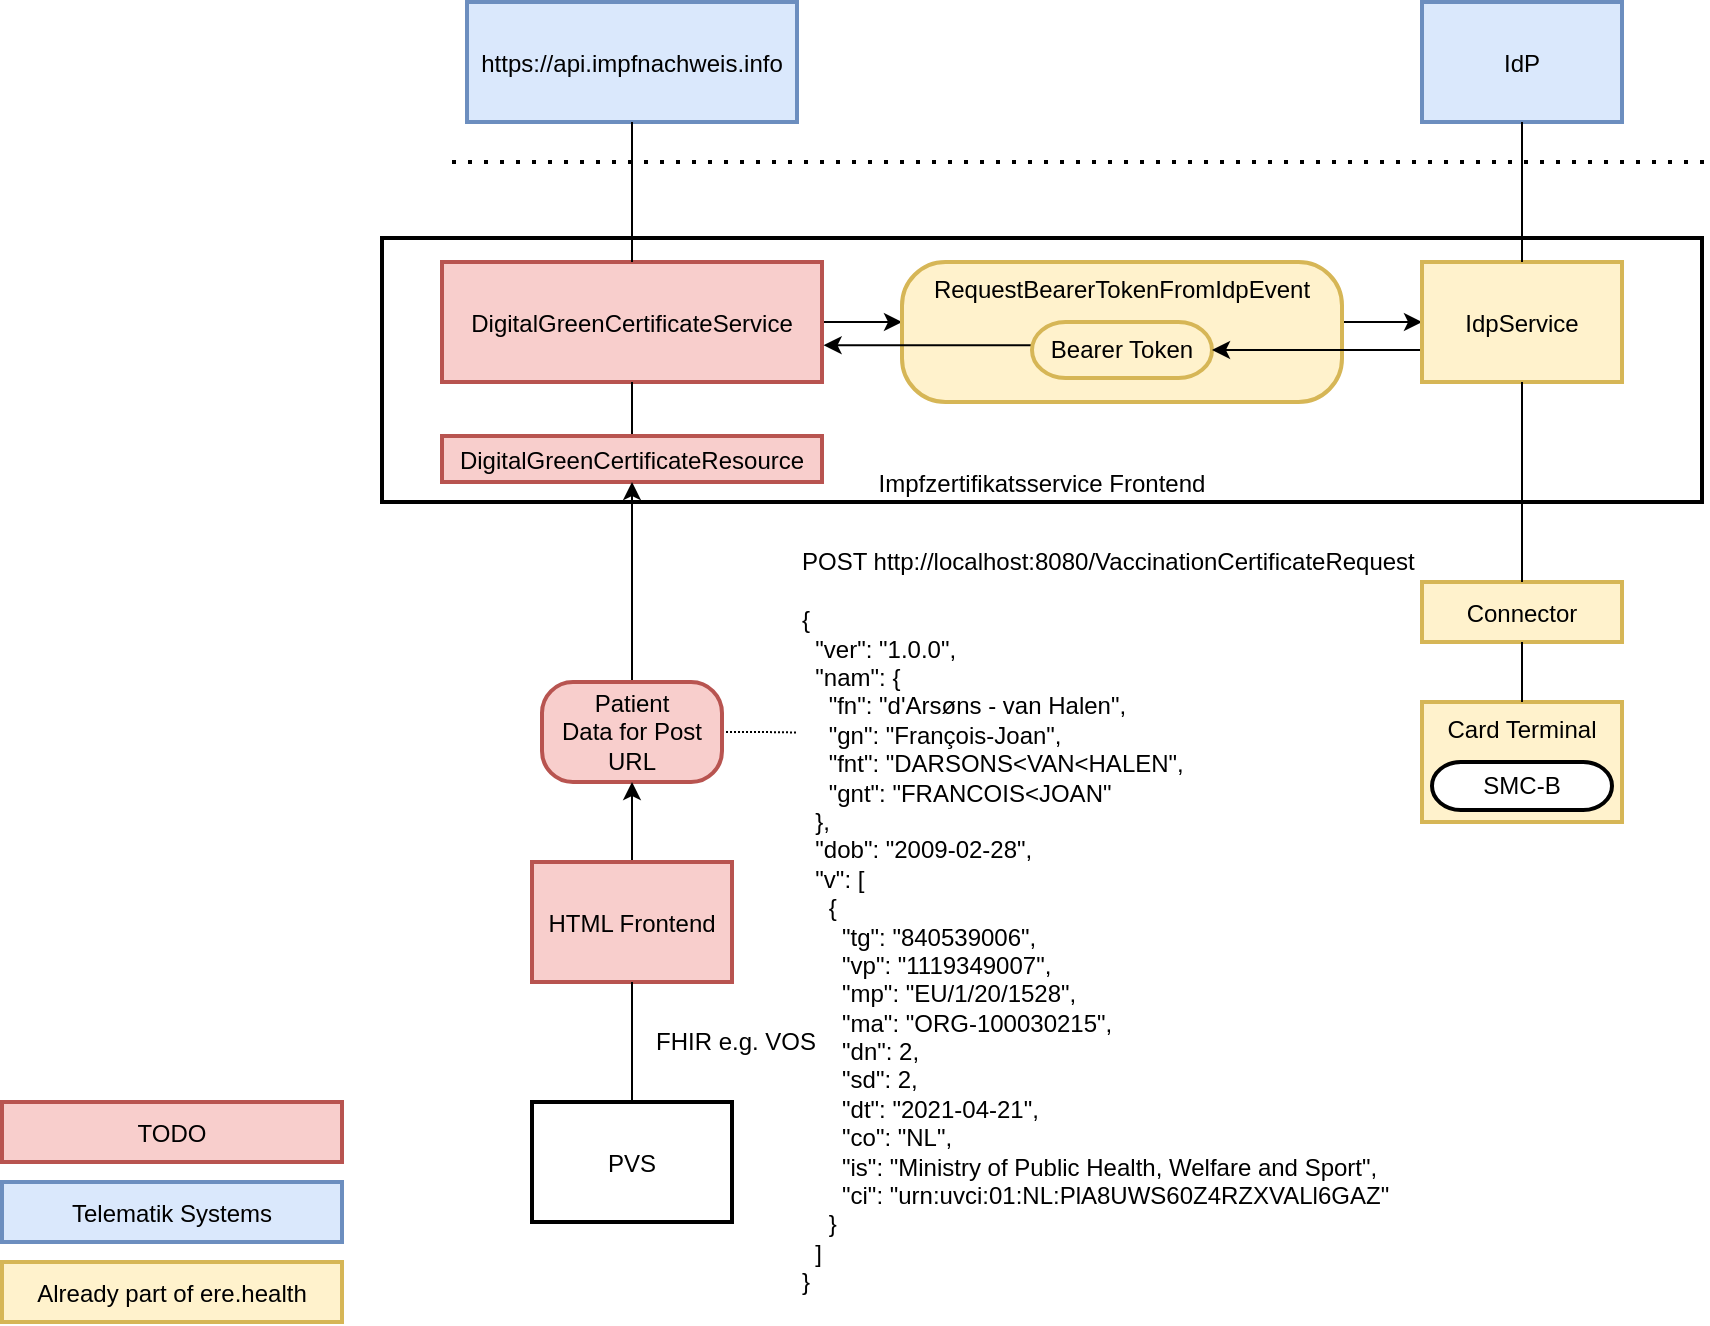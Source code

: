 <mxfile>
    <diagram id="rQ92beCMy6onAW36sVL1" name="overview">
        <mxGraphModel dx="1229" dy="913" grid="1" gridSize="10" guides="1" tooltips="1" connect="1" arrows="1" fold="1" page="1" pageScale="1" pageWidth="827" pageHeight="1169" math="0" shadow="0">
            <root>
                <mxCell id="0"/>
                <mxCell id="1" parent="0"/>
                <mxCell id="36" value="Impfzertifikatsservice Frontend" style="shape=agent;offsetSize=8;strokeWidth=2;verticalAlign=bottom;" parent="1" vertex="1">
                    <mxGeometry x="220" y="378" width="660" height="132" as="geometry"/>
                </mxCell>
                <mxCell id="10" style="edgeStyle=orthogonalEdgeStyle;rounded=0;orthogonalLoop=1;jettySize=auto;html=1;" parent="1" source="2" target="8" edge="1">
                    <mxGeometry relative="1" as="geometry">
                        <Array as="points">
                            <mxPoint x="470" y="420"/>
                            <mxPoint x="470" y="420"/>
                        </Array>
                    </mxGeometry>
                </mxCell>
                <mxCell id="2" value="DigitalGreenCertificateService" style="shape=agent;offsetSize=8;strokeWidth=2;fillColor=#f8cecc;strokeColor=#b85450;" parent="1" vertex="1">
                    <mxGeometry x="250" y="390" width="190" height="60" as="geometry"/>
                </mxCell>
                <mxCell id="3" value="" style="shape=useedge;vertical=true;endArrow=none;useSignPosition=left;useSignDirection=none;entryX=0.5;entryY=1;entryDx=0;entryDy=0;exitX=0.5;exitY=0;exitDx=0;exitDy=0;" parent="1" source="4" target="2" edge="1">
                    <mxGeometry height="160" relative="1" as="geometry">
                        <mxPoint x="340" y="500" as="sourcePoint"/>
                        <mxPoint x="360" y="470" as="targetPoint"/>
                    </mxGeometry>
                </mxCell>
                <mxCell id="4" value="DigitalGreenCertificateResource" style="shape=agent;offsetSize=8;strokeWidth=2;fillColor=#f8cecc;strokeColor=#b85450;" parent="1" vertex="1">
                    <mxGeometry x="250" y="477" width="190" height="23" as="geometry"/>
                </mxCell>
                <mxCell id="6" style="edgeStyle=orthogonalEdgeStyle;rounded=0;orthogonalLoop=1;jettySize=auto;html=1;" parent="1" source="5" target="4" edge="1">
                    <mxGeometry relative="1" as="geometry"/>
                </mxCell>
                <mxCell id="30" style="edgeStyle=orthogonalEdgeStyle;rounded=0;orthogonalLoop=1;jettySize=auto;html=1;entryX=0;entryY=0.25;entryDx=0;entryDy=0;endArrow=none;endFill=0;dashed=1;dashPattern=1 1;" parent="1" source="5" target="7" edge="1">
                    <mxGeometry relative="1" as="geometry"/>
                </mxCell>
                <mxCell id="5" value="Patient&lt;br&gt;Data for Post URL" style="rounded=1;whiteSpace=wrap;html=1;arcSize=31;strokeWidth=2;fillColor=#f8cecc;strokeColor=#b85450;" parent="1" vertex="1">
                    <mxGeometry x="300" y="600" width="90" height="50" as="geometry"/>
                </mxCell>
                <mxCell id="7" value="POST http://localhost:8080/VaccinationCertificateRequest&lt;br&gt;&lt;div&gt;&lt;br&gt;&lt;/div&gt;&lt;div&gt;{&lt;/div&gt;&lt;div&gt;&amp;nbsp; &quot;ver&quot;: &quot;1.0.0&quot;,&lt;/div&gt;&lt;div&gt;&amp;nbsp; &quot;nam&quot;: {&lt;/div&gt;&lt;div&gt;&amp;nbsp; &amp;nbsp; &quot;fn&quot;: &quot;d'Arsøns - van Halen&quot;,&lt;/div&gt;&lt;div&gt;&amp;nbsp; &amp;nbsp; &quot;gn&quot;: &quot;François-Joan&quot;,&lt;/div&gt;&lt;div&gt;&amp;nbsp; &amp;nbsp; &quot;fnt&quot;: &quot;DARSONS&amp;lt;VAN&amp;lt;HALEN&quot;,&lt;/div&gt;&lt;div&gt;&amp;nbsp; &amp;nbsp; &quot;gnt&quot;: &quot;FRANCOIS&amp;lt;JOAN&quot;&lt;/div&gt;&lt;div&gt;&amp;nbsp; },&lt;/div&gt;&lt;div&gt;&amp;nbsp; &quot;dob&quot;: &quot;2009-02-28&quot;,&lt;/div&gt;&lt;div&gt;&amp;nbsp; &quot;v&quot;: [&lt;/div&gt;&lt;div&gt;&amp;nbsp; &amp;nbsp; {&lt;/div&gt;&lt;div&gt;&amp;nbsp; &amp;nbsp; &amp;nbsp; &quot;tg&quot;: &quot;840539006&quot;,&lt;/div&gt;&lt;div&gt;&amp;nbsp; &amp;nbsp; &amp;nbsp; &quot;vp&quot;: &quot;1119349007&quot;,&lt;/div&gt;&lt;div&gt;&amp;nbsp; &amp;nbsp; &amp;nbsp; &quot;mp&quot;: &quot;EU/1/20/1528&quot;,&lt;/div&gt;&lt;div&gt;&amp;nbsp; &amp;nbsp; &amp;nbsp; &quot;ma&quot;: &quot;ORG-100030215&quot;,&lt;/div&gt;&lt;div&gt;&amp;nbsp; &amp;nbsp; &amp;nbsp; &quot;dn&quot;: 2,&lt;/div&gt;&lt;div&gt;&amp;nbsp; &amp;nbsp; &amp;nbsp; &quot;sd&quot;: 2,&lt;/div&gt;&lt;div&gt;&amp;nbsp; &amp;nbsp; &amp;nbsp; &quot;dt&quot;: &quot;2021-04-21&quot;,&lt;/div&gt;&lt;div&gt;&amp;nbsp; &amp;nbsp; &amp;nbsp; &quot;co&quot;: &quot;NL&quot;,&lt;/div&gt;&lt;div&gt;&amp;nbsp; &amp;nbsp; &amp;nbsp; &quot;is&quot;: &quot;Ministry of Public Health, Welfare and Sport&quot;,&lt;/div&gt;&lt;div&gt;&amp;nbsp; &amp;nbsp; &amp;nbsp; &quot;ci&quot;: &quot;urn:uvci:01:NL:PlA8UWS60Z4RZXVALl6GAZ&quot;&lt;/div&gt;&lt;div&gt;&amp;nbsp; &amp;nbsp; }&lt;/div&gt;&lt;div&gt;&amp;nbsp; ]&lt;/div&gt;&lt;div&gt;}&lt;/div&gt;" style="text;html=1;strokeColor=none;fillColor=none;align=left;verticalAlign=middle;whiteSpace=wrap;rounded=0;" parent="1" vertex="1">
                    <mxGeometry x="427.5" y="530.5" width="370" height="379" as="geometry"/>
                </mxCell>
                <mxCell id="18" style="edgeStyle=orthogonalEdgeStyle;rounded=0;orthogonalLoop=1;jettySize=auto;html=1;" parent="1" source="8" target="12" edge="1">
                    <mxGeometry relative="1" as="geometry">
                        <Array as="points">
                            <mxPoint x="720" y="420"/>
                            <mxPoint x="720" y="420"/>
                        </Array>
                    </mxGeometry>
                </mxCell>
                <mxCell id="8" value="RequestBearerTokenFromIdpEvent" style="rounded=1;whiteSpace=wrap;html=1;arcSize=31;strokeWidth=2;verticalAlign=top;fillColor=#fff2cc;strokeColor=#d6b656;" parent="1" vertex="1">
                    <mxGeometry x="480" y="390" width="220" height="70" as="geometry"/>
                </mxCell>
                <mxCell id="11" style="edgeStyle=orthogonalEdgeStyle;rounded=0;orthogonalLoop=1;jettySize=auto;html=1;entryX=1.004;entryY=0.693;entryDx=0;entryDy=0;entryPerimeter=0;" parent="1" source="9" target="2" edge="1">
                    <mxGeometry relative="1" as="geometry">
                        <Array as="points">
                            <mxPoint x="441" y="432"/>
                        </Array>
                    </mxGeometry>
                </mxCell>
                <mxCell id="9" value="Bearer Token" style="rounded=1;whiteSpace=wrap;html=1;arcSize=60;strokeWidth=2;fillColor=#fff2cc;strokeColor=#d6b656;" parent="1" vertex="1">
                    <mxGeometry x="545" y="420" width="90" height="28" as="geometry"/>
                </mxCell>
                <mxCell id="19" style="edgeStyle=orthogonalEdgeStyle;rounded=0;orthogonalLoop=1;jettySize=auto;html=1;" parent="1" source="12" target="9" edge="1">
                    <mxGeometry relative="1" as="geometry">
                        <Array as="points">
                            <mxPoint x="720" y="434"/>
                            <mxPoint x="720" y="434"/>
                        </Array>
                    </mxGeometry>
                </mxCell>
                <mxCell id="12" value="IdpService" style="shape=agent;offsetSize=8;strokeWidth=2;fillColor=#fff2cc;strokeColor=#d6b656;" parent="1" vertex="1">
                    <mxGeometry x="740" y="390" width="100" height="60" as="geometry"/>
                </mxCell>
                <mxCell id="13" value="Connector" style="shape=agent;offsetSize=8;strokeWidth=2;fillColor=#fff2cc;strokeColor=#d6b656;" parent="1" vertex="1">
                    <mxGeometry x="740" y="550" width="100" height="30" as="geometry"/>
                </mxCell>
                <mxCell id="14" value="Card Terminal" style="shape=agent;offsetSize=8;strokeWidth=2;verticalAlign=top;fillColor=#fff2cc;strokeColor=#d6b656;" parent="1" vertex="1">
                    <mxGeometry x="740" y="610" width="100" height="60" as="geometry"/>
                </mxCell>
                <mxCell id="15" value="SMC-B" style="rounded=1;whiteSpace=wrap;html=1;arcSize=60;strokeWidth=2;" parent="1" vertex="1">
                    <mxGeometry x="745" y="640" width="90" height="24" as="geometry"/>
                </mxCell>
                <mxCell id="16" value="" style="shape=useedge;vertical=true;endArrow=none;useSignPosition=left;useSignDirection=none;entryX=0.5;entryY=1;entryDx=0;entryDy=0;exitX=0.5;exitY=0;exitDx=0;exitDy=0;dx=0;dy=80;" parent="1" source="13" target="12" edge="1">
                    <mxGeometry height="160" relative="1" as="geometry">
                        <mxPoint x="740" y="590" as="sourcePoint"/>
                        <mxPoint x="740" y="430" as="targetPoint"/>
                    </mxGeometry>
                </mxCell>
                <mxCell id="17" value="" style="shape=useedge;vertical=true;endArrow=none;useSignPosition=left;useSignDirection=none;entryX=0.5;entryY=1;entryDx=0;entryDy=0;exitX=0.5;exitY=0;exitDx=0;exitDy=0;" parent="1" source="14" target="13" edge="1">
                    <mxGeometry height="160" relative="1" as="geometry">
                        <mxPoint x="800" y="750" as="sourcePoint"/>
                        <mxPoint x="800" y="590" as="targetPoint"/>
                    </mxGeometry>
                </mxCell>
                <mxCell id="20" value="" style="endArrow=none;dashed=1;html=1;dashPattern=1 3;strokeWidth=2;" parent="1" edge="1">
                    <mxGeometry width="50" height="50" relative="1" as="geometry">
                        <mxPoint x="881" y="340" as="sourcePoint"/>
                        <mxPoint x="250" y="340" as="targetPoint"/>
                    </mxGeometry>
                </mxCell>
                <mxCell id="21" value="IdP" style="shape=agent;offsetSize=8;strokeWidth=2;fillColor=#dae8fc;strokeColor=#6c8ebf;" parent="1" vertex="1">
                    <mxGeometry x="740" y="260" width="100" height="60" as="geometry"/>
                </mxCell>
                <mxCell id="22" value="" style="shape=useedge;vertical=true;endArrow=none;useSignPosition=left;useSignDirection=none;entryX=0.5;entryY=1;entryDx=0;entryDy=0;exitX=0.5;exitY=0;exitDx=0;exitDy=0;" parent="1" source="12" target="21" edge="1">
                    <mxGeometry height="160" relative="1" as="geometry">
                        <mxPoint x="780" y="460" as="sourcePoint"/>
                        <mxPoint x="780" y="300" as="targetPoint"/>
                    </mxGeometry>
                </mxCell>
                <mxCell id="23" value="https://api.impfnachweis.info" style="shape=agent;offsetSize=8;strokeWidth=2;fillColor=#dae8fc;strokeColor=#6c8ebf;" parent="1" vertex="1">
                    <mxGeometry x="262.5" y="260" width="165" height="60" as="geometry"/>
                </mxCell>
                <mxCell id="24" value="" style="shape=useedge;vertical=true;endArrow=none;useSignPosition=left;useSignDirection=none;entryX=0.5;entryY=1;entryDx=0;entryDy=0;" parent="1" target="23" edge="1">
                    <mxGeometry height="160" relative="1" as="geometry">
                        <mxPoint x="345" y="390" as="sourcePoint"/>
                        <mxPoint x="340" y="320" as="targetPoint"/>
                    </mxGeometry>
                </mxCell>
                <mxCell id="31" style="edgeStyle=orthogonalEdgeStyle;rounded=0;orthogonalLoop=1;jettySize=auto;html=1;entryX=0.5;entryY=1;entryDx=0;entryDy=0;endArrow=classic;endFill=1;" parent="1" source="26" target="5" edge="1">
                    <mxGeometry relative="1" as="geometry"/>
                </mxCell>
                <mxCell id="26" value="HTML Frontend" style="shape=agent;offsetSize=8;strokeWidth=2;fillColor=#f8cecc;strokeColor=#b85450;" parent="1" vertex="1">
                    <mxGeometry x="295" y="690" width="100" height="60" as="geometry"/>
                </mxCell>
                <mxCell id="27" value="PVS" style="shape=agent;offsetSize=8;strokeWidth=2;" parent="1" vertex="1">
                    <mxGeometry x="295" y="810" width="100" height="60" as="geometry"/>
                </mxCell>
                <mxCell id="28" value="" style="shape=useedge;vertical=true;endArrow=none;useSignPosition=left;useSignDirection=none;entryX=0.5;entryY=1;entryDx=0;entryDy=0;exitX=0.5;exitY=0;exitDx=0;exitDy=0;" parent="1" source="27" target="26" edge="1">
                    <mxGeometry height="160" relative="1" as="geometry">
                        <mxPoint x="340" y="920" as="sourcePoint"/>
                        <mxPoint x="340" y="760" as="targetPoint"/>
                    </mxGeometry>
                </mxCell>
                <mxCell id="32" value="FHIR e.g. VOS" style="text;html=1;strokeColor=none;fillColor=none;align=center;verticalAlign=middle;whiteSpace=wrap;rounded=0;" parent="1" vertex="1">
                    <mxGeometry x="354" y="770" width="86" height="20" as="geometry"/>
                </mxCell>
                <mxCell id="33" value="TODO" style="shape=agent;offsetSize=8;strokeWidth=2;fillColor=#f8cecc;strokeColor=#b85450;" parent="1" vertex="1">
                    <mxGeometry x="30" y="810" width="170" height="30" as="geometry"/>
                </mxCell>
                <mxCell id="34" value="Telematik Systems" style="shape=agent;offsetSize=8;strokeWidth=2;fillColor=#dae8fc;strokeColor=#6c8ebf;" parent="1" vertex="1">
                    <mxGeometry x="30" y="850" width="170" height="30" as="geometry"/>
                </mxCell>
                <mxCell id="35" value="Already part of ere.health" style="shape=agent;offsetSize=8;strokeWidth=2;fillColor=#fff2cc;strokeColor=#d6b656;" parent="1" vertex="1">
                    <mxGeometry x="30" y="890" width="170" height="30" as="geometry"/>
                </mxCell>
            </root>
        </mxGraphModel>
    </diagram>
    <diagram id="NSbMiDiKuDosFs-GQHZI" name="Token">
        <mxGraphModel dx="2056" dy="2082" grid="1" gridSize="10" guides="1" tooltips="1" connect="1" arrows="1" fold="1" page="1" pageScale="1" pageWidth="827" pageHeight="1169" math="0" shadow="0">
            <root>
                <mxCell id="VTG1VWD92rHX7Rp3p7Wr-0"/>
                <mxCell id="VTG1VWD92rHX7Rp3p7Wr-1" parent="VTG1VWD92rHX7Rp3p7Wr-0"/>
                <mxCell id="VTG1VWD92rHX7Rp3p7Wr-2" value="production system" style="text;html=1;strokeColor=none;fillColor=none;align=center;verticalAlign=middle;whiteSpace=wrap;rounded=0;fontSize=24;" vertex="1" parent="VTG1VWD92rHX7Rp3p7Wr-1">
                    <mxGeometry x="40" y="40" width="230" height="20" as="geometry"/>
                </mxCell>
                <mxCell id="VTG1VWD92rHX7Rp3p7Wr-3" value="local development set up" style="text;html=1;strokeColor=none;fillColor=none;align=center;verticalAlign=middle;whiteSpace=wrap;rounded=0;fontSize=24;" vertex="1" parent="VTG1VWD92rHX7Rp3p7Wr-1">
                    <mxGeometry x="630" y="40" width="280" height="20" as="geometry"/>
                </mxCell>
                <mxCell id="VTG1VWD92rHX7Rp3p7Wr-4" value="Connector" style="shape=agent;offsetSize=8;strokeWidth=2;verticalAlign=top;" vertex="1" parent="VTG1VWD92rHX7Rp3p7Wr-1">
                    <mxGeometry x="-10" y="300" width="190" height="83" as="geometry"/>
                </mxCell>
                <mxCell id="VTG1VWD92rHX7Rp3p7Wr-5" value="Card Terminal" style="shape=agent;offsetSize=8;strokeWidth=2;verticalAlign=top;" vertex="1" parent="VTG1VWD92rHX7Rp3p7Wr-1">
                    <mxGeometry x="-190" y="296.5" width="140" height="90" as="geometry"/>
                </mxCell>
                <mxCell id="VTG1VWD92rHX7Rp3p7Wr-6" value="SMC-B" style="rounded=1;whiteSpace=wrap;html=1;arcSize=40;strokeWidth=2;verticalAlign=top;" vertex="1" parent="VTG1VWD92rHX7Rp3p7Wr-1">
                    <mxGeometry x="-180" y="324.5" width="120" height="60" as="geometry"/>
                </mxCell>
                <mxCell id="VTG1VWD92rHX7Rp3p7Wr-7" value="" style="shape=useedge;endArrow=none;useSignPosition=up;useSignDirection=none;exitX=1.018;exitY=0.604;exitDx=0;exitDy=0;exitPerimeter=0;entryX=0;entryY=0.5;entryDx=0;entryDy=0;" edge="1" parent="VTG1VWD92rHX7Rp3p7Wr-1" source="VTG1VWD92rHX7Rp3p7Wr-5" target="VTG1VWD92rHX7Rp3p7Wr-4">
                    <mxGeometry width="160" relative="1" as="geometry">
                        <mxPoint x="50" y="390" as="sourcePoint"/>
                        <mxPoint x="210" y="390" as="targetPoint"/>
                    </mxGeometry>
                </mxCell>
                <mxCell id="VTG1VWD92rHX7Rp3p7Wr-8" value="Key Pair" style="rounded=1;whiteSpace=wrap;html=1;arcSize=60;strokeWidth=2;" vertex="1" parent="VTG1VWD92rHX7Rp3p7Wr-1">
                    <mxGeometry x="-160" y="354.5" width="80" height="28" as="geometry"/>
                </mxCell>
                <mxCell id="VTG1VWD92rHX7Rp3p7Wr-13" style="edgeStyle=orthogonalEdgeStyle;rounded=0;orthogonalLoop=1;jettySize=auto;html=1;" edge="1" parent="VTG1VWD92rHX7Rp3p7Wr-1" source="VTG1VWD92rHX7Rp3p7Wr-9" target="VTG1VWD92rHX7Rp3p7Wr-12">
                    <mxGeometry relative="1" as="geometry">
                        <Array as="points">
                            <mxPoint x="150" y="320"/>
                            <mxPoint x="150" y="230"/>
                        </Array>
                    </mxGeometry>
                </mxCell>
                <mxCell id="VTG1VWD92rHX7Rp3p7Wr-9" value="ere.health&#10;DGC" style="shape=agent;offsetSize=8;strokeWidth=2;" vertex="1" parent="VTG1VWD92rHX7Rp3p7Wr-1">
                    <mxGeometry x="220" y="302" width="100" height="60" as="geometry"/>
                </mxCell>
                <mxCell id="VTG1VWD92rHX7Rp3p7Wr-10" value="" style="shape=useedge;endArrow=none;useSignPosition=up;useSignDirection=none;exitX=1;exitY=0.5;exitDx=0;exitDy=0;entryX=0;entryY=0.5;entryDx=0;entryDy=0;" edge="1" parent="VTG1VWD92rHX7Rp3p7Wr-1" source="VTG1VWD92rHX7Rp3p7Wr-4" target="VTG1VWD92rHX7Rp3p7Wr-9">
                    <mxGeometry width="160" relative="1" as="geometry">
                        <mxPoint x="180" y="380" as="sourcePoint"/>
                        <mxPoint x="340" y="380" as="targetPoint"/>
                    </mxGeometry>
                </mxCell>
                <mxCell id="VTG1VWD92rHX7Rp3p7Wr-16" style="edgeStyle=orthogonalEdgeStyle;rounded=0;orthogonalLoop=1;jettySize=auto;html=1;" edge="1" parent="VTG1VWD92rHX7Rp3p7Wr-1" source="VTG1VWD92rHX7Rp3p7Wr-11" target="VTG1VWD92rHX7Rp3p7Wr-15">
                    <mxGeometry relative="1" as="geometry"/>
                </mxCell>
                <mxCell id="VTG1VWD92rHX7Rp3p7Wr-11" value="IdP" style="shape=agent;offsetSize=8;strokeWidth=2;" vertex="1" parent="VTG1VWD92rHX7Rp3p7Wr-1">
                    <mxGeometry x="220" y="80" width="100" height="60" as="geometry"/>
                </mxCell>
                <mxCell id="VTG1VWD92rHX7Rp3p7Wr-14" style="edgeStyle=orthogonalEdgeStyle;rounded=0;orthogonalLoop=1;jettySize=auto;html=1;entryX=0.083;entryY=1.045;entryDx=0;entryDy=0;entryPerimeter=0;" edge="1" parent="VTG1VWD92rHX7Rp3p7Wr-1" source="VTG1VWD92rHX7Rp3p7Wr-12" target="VTG1VWD92rHX7Rp3p7Wr-11">
                    <mxGeometry relative="1" as="geometry">
                        <Array as="points">
                            <mxPoint x="228" y="190"/>
                            <mxPoint x="228" y="190"/>
                        </Array>
                    </mxGeometry>
                </mxCell>
                <mxCell id="VTG1VWD92rHX7Rp3p7Wr-12" value="OpenId Dance" style="rounded=1;whiteSpace=wrap;html=1;arcSize=60;strokeWidth=2;" vertex="1" parent="VTG1VWD92rHX7Rp3p7Wr-1">
                    <mxGeometry x="180" y="210" width="90" height="40" as="geometry"/>
                </mxCell>
                <mxCell id="VTG1VWD92rHX7Rp3p7Wr-17" style="edgeStyle=orthogonalEdgeStyle;rounded=0;orthogonalLoop=1;jettySize=auto;html=1;entryX=0.75;entryY=0;entryDx=0;entryDy=0;" edge="1" parent="VTG1VWD92rHX7Rp3p7Wr-1" source="VTG1VWD92rHX7Rp3p7Wr-15" target="VTG1VWD92rHX7Rp3p7Wr-9">
                    <mxGeometry relative="1" as="geometry"/>
                </mxCell>
                <mxCell id="VTG1VWD92rHX7Rp3p7Wr-15" value="Id Token" style="rounded=1;whiteSpace=wrap;html=1;arcSize=60;strokeWidth=2;" vertex="1" parent="VTG1VWD92rHX7Rp3p7Wr-1">
                    <mxGeometry x="290" y="210" width="90" height="40" as="geometry"/>
                </mxCell>
                <mxCell id="VTG1VWD92rHX7Rp3p7Wr-18" value="ere.health DGC " style="shape=agent;offsetSize=8;strokeWidth=2;fontSize=12;verticalAlign=top;" vertex="1" parent="VTG1VWD92rHX7Rp3p7Wr-1">
                    <mxGeometry x="540" y="318.5" width="520" height="83.5" as="geometry"/>
                </mxCell>
                <mxCell id="VTG1VWD92rHX7Rp3p7Wr-19" value="Titus" style="shape=agent;offsetSize=8;strokeWidth=2;fontSize=12;verticalAlign=top;" vertex="1" parent="VTG1VWD92rHX7Rp3p7Wr-1">
                    <mxGeometry x="540" y="110" width="520" height="110" as="geometry"/>
                </mxCell>
                <mxCell id="VTG1VWD92rHX7Rp3p7Wr-20" value="AuthSignatureService" style="shape=agent;offsetSize=8;strokeWidth=2;fontSize=12;" vertex="1" parent="VTG1VWD92rHX7Rp3p7Wr-1">
                    <mxGeometry x="15" y="330" width="140" height="33" as="geometry"/>
                </mxCell>
                <mxCell id="VTG1VWD92rHX7Rp3p7Wr-21" value="AuthSignatureService" style="shape=agent;offsetSize=8;strokeWidth=2;fontSize=12;" vertex="1" parent="VTG1VWD92rHX7Rp3p7Wr-1">
                    <mxGeometry x="550" y="170" width="137" height="33" as="geometry"/>
                </mxCell>
                <mxCell id="VTG1VWD92rHX7Rp3p7Wr-22" value="IdP" style="shape=agent;offsetSize=8;strokeWidth=2;fontSize=12;" vertex="1" parent="VTG1VWD92rHX7Rp3p7Wr-1">
                    <mxGeometry x="930" y="153" width="100" height="60" as="geometry"/>
                </mxCell>
                <mxCell id="VTG1VWD92rHX7Rp3p7Wr-23" value="IdPClientTest" style="shape=agent;offsetSize=8;strokeWidth=2;fontSize=12;" vertex="1" parent="VTG1VWD92rHX7Rp3p7Wr-1">
                    <mxGeometry x="550" y="354" width="490" height="40" as="geometry"/>
                </mxCell>
                <mxCell id="VTG1VWD92rHX7Rp3p7Wr-24" value="CardService" style="shape=agent;offsetSize=8;strokeWidth=2;fontSize=12;" vertex="1" parent="VTG1VWD92rHX7Rp3p7Wr-1">
                    <mxGeometry x="548.5" y="120" width="140" height="33" as="geometry"/>
                </mxCell>
                <mxCell id="VTG1VWD92rHX7Rp3p7Wr-26" style="edgeStyle=orthogonalEdgeStyle;rounded=0;orthogonalLoop=1;jettySize=auto;html=1;fontSize=12;" edge="1" parent="VTG1VWD92rHX7Rp3p7Wr-1" source="VTG1VWD92rHX7Rp3p7Wr-25">
                    <mxGeometry relative="1" as="geometry">
                        <mxPoint x="643" y="402" as="targetPoint"/>
                        <Array as="points">
                            <mxPoint x="640" y="426"/>
                            <mxPoint x="643" y="426"/>
                        </Array>
                    </mxGeometry>
                </mxCell>
                <mxCell id="VTG1VWD92rHX7Rp3p7Wr-25" value="ps_erp_incentergy_01.p12" style="rounded=1;whiteSpace=wrap;html=1;arcSize=60;strokeWidth=2;fontSize=12;" vertex="1" parent="VTG1VWD92rHX7Rp3p7Wr-1">
                    <mxGeometry x="550" y="450" width="180" height="40" as="geometry"/>
                </mxCell>
                <mxCell id="VTG1VWD92rHX7Rp3p7Wr-27" value="" style="shape=useedge;vertical=true;endArrow=none;useSignPosition=left;useSignDirection=none;fontSize=12;exitX=0.087;exitY=-0.025;exitDx=0;exitDy=0;exitPerimeter=0;" edge="1" parent="VTG1VWD92rHX7Rp3p7Wr-1" source="VTG1VWD92rHX7Rp3p7Wr-23">
                    <mxGeometry height="160" relative="1" as="geometry">
                        <mxPoint x="600" y="420" as="sourcePoint"/>
                        <mxPoint x="590" y="221" as="targetPoint"/>
                    </mxGeometry>
                </mxCell>
                <mxCell id="VTG1VWD92rHX7Rp3p7Wr-28" value="SSL Connection uses the ps_erp_incentergy_01.p12&lt;br&gt;client certificate" style="text;html=1;strokeColor=none;fillColor=none;align=center;verticalAlign=middle;whiteSpace=wrap;rounded=0;fontSize=12;" vertex="1" parent="VTG1VWD92rHX7Rp3p7Wr-1">
                    <mxGeometry x="610" y="252" width="170" height="54.5" as="geometry"/>
                </mxCell>
                <mxCell id="VTG1VWD92rHX7Rp3p7Wr-30" style="edgeStyle=orthogonalEdgeStyle;rounded=0;orthogonalLoop=1;jettySize=auto;html=1;fontSize=12;" edge="1" parent="VTG1VWD92rHX7Rp3p7Wr-1" source="VTG1VWD92rHX7Rp3p7Wr-29" target="VTG1VWD92rHX7Rp3p7Wr-21">
                    <mxGeometry relative="1" as="geometry"/>
                </mxCell>
                <mxCell id="VTG1VWD92rHX7Rp3p7Wr-29" value="SMC-B&lt;br&gt;1-2-ARZT-WaltrautDrombusch01" style="rounded=1;whiteSpace=wrap;html=1;arcSize=60;strokeWidth=2;fontSize=12;" vertex="1" parent="VTG1VWD92rHX7Rp3p7Wr-1">
                    <mxGeometry x="710" y="164" width="140" height="45" as="geometry"/>
                </mxCell>
                <mxCell id="VTG1VWD92rHX7Rp3p7Wr-31" value="https://idp.erezept-instanz1.titus.ti-dienste.de/auth/realms/idp" style="text;html=1;strokeColor=none;fillColor=none;align=center;verticalAlign=middle;whiteSpace=wrap;rounded=0;fontSize=12;" vertex="1" parent="VTG1VWD92rHX7Rp3p7Wr-1">
                    <mxGeometry x="1060" y="173" width="340" height="20" as="geometry"/>
                </mxCell>
                <mxCell id="VTG1VWD92rHX7Rp3p7Wr-32" value="" style="shape=useedge;vertical=true;endArrow=none;useSignPosition=left;useSignDirection=none;fontSize=12;entryX=0.5;entryY=1;entryDx=0;entryDy=0;exitX=0.861;exitY=-0.004;exitDx=0;exitDy=0;exitPerimeter=0;" edge="1" parent="VTG1VWD92rHX7Rp3p7Wr-1" source="VTG1VWD92rHX7Rp3p7Wr-23" target="VTG1VWD92rHX7Rp3p7Wr-22">
                    <mxGeometry height="160" relative="1" as="geometry">
                        <mxPoint x="970" y="410" as="sourcePoint"/>
                        <mxPoint x="970" y="250" as="targetPoint"/>
                    </mxGeometry>
                </mxCell>
                <mxCell id="VTG1VWD92rHX7Rp3p7Wr-33" value="IdP Set Up (production vs local)" style="text;html=1;strokeColor=none;fillColor=none;align=center;verticalAlign=middle;whiteSpace=wrap;rounded=0;fontSize=24;" vertex="1" parent="VTG1VWD92rHX7Rp3p7Wr-1">
                    <mxGeometry x="270" y="-40" width="360" height="20" as="geometry"/>
                </mxCell>
            </root>
        </mxGraphModel>
    </diagram>
</mxfile>